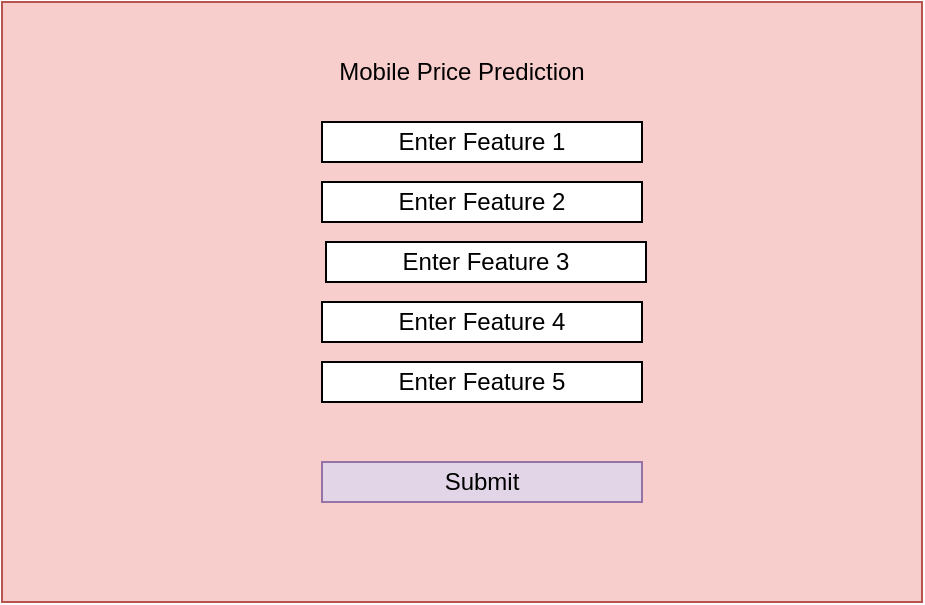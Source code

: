 <mxfile>
    <diagram id="Dt5tg8RyxFRkwOo1Uq9f" name="Page-1">
        <mxGraphModel dx="485" dy="453" grid="1" gridSize="10" guides="1" tooltips="1" connect="1" arrows="1" fold="1" page="1" pageScale="1" pageWidth="850" pageHeight="1100" math="0" shadow="0">
            <root>
                <mxCell id="0"/>
                <mxCell id="1" parent="0"/>
                <mxCell id="2" value="" style="whiteSpace=wrap;html=1;fillColor=#f8cecc;strokeColor=#b85450;" vertex="1" parent="1">
                    <mxGeometry x="220" y="340" width="460" height="300" as="geometry"/>
                </mxCell>
                <mxCell id="3" value="Mobile Price Prediction" style="text;strokeColor=none;align=center;fillColor=none;html=1;verticalAlign=middle;whiteSpace=wrap;rounded=0;" vertex="1" parent="1">
                    <mxGeometry x="370" y="360" width="160" height="30" as="geometry"/>
                </mxCell>
                <mxCell id="5" value="Enter Feature 1" style="whiteSpace=wrap;html=1;" vertex="1" parent="1">
                    <mxGeometry x="380" y="400" width="160" height="20" as="geometry"/>
                </mxCell>
                <mxCell id="9" value="Enter Feature 2" style="whiteSpace=wrap;html=1;" vertex="1" parent="1">
                    <mxGeometry x="380" y="430" width="160" height="20" as="geometry"/>
                </mxCell>
                <mxCell id="10" value="Enter Feature 3" style="whiteSpace=wrap;html=1;" vertex="1" parent="1">
                    <mxGeometry x="382" y="460" width="160" height="20" as="geometry"/>
                </mxCell>
                <mxCell id="11" value="Enter Feature 4" style="whiteSpace=wrap;html=1;" vertex="1" parent="1">
                    <mxGeometry x="380" y="490" width="160" height="20" as="geometry"/>
                </mxCell>
                <mxCell id="12" value="Enter Feature 5" style="whiteSpace=wrap;html=1;" vertex="1" parent="1">
                    <mxGeometry x="380" y="520" width="160" height="20" as="geometry"/>
                </mxCell>
                <mxCell id="13" value="Submit" style="whiteSpace=wrap;html=1;fillColor=#e1d5e7;strokeColor=#9673a6;" vertex="1" parent="1">
                    <mxGeometry x="380" y="570" width="160" height="20" as="geometry"/>
                </mxCell>
            </root>
        </mxGraphModel>
    </diagram>
</mxfile>